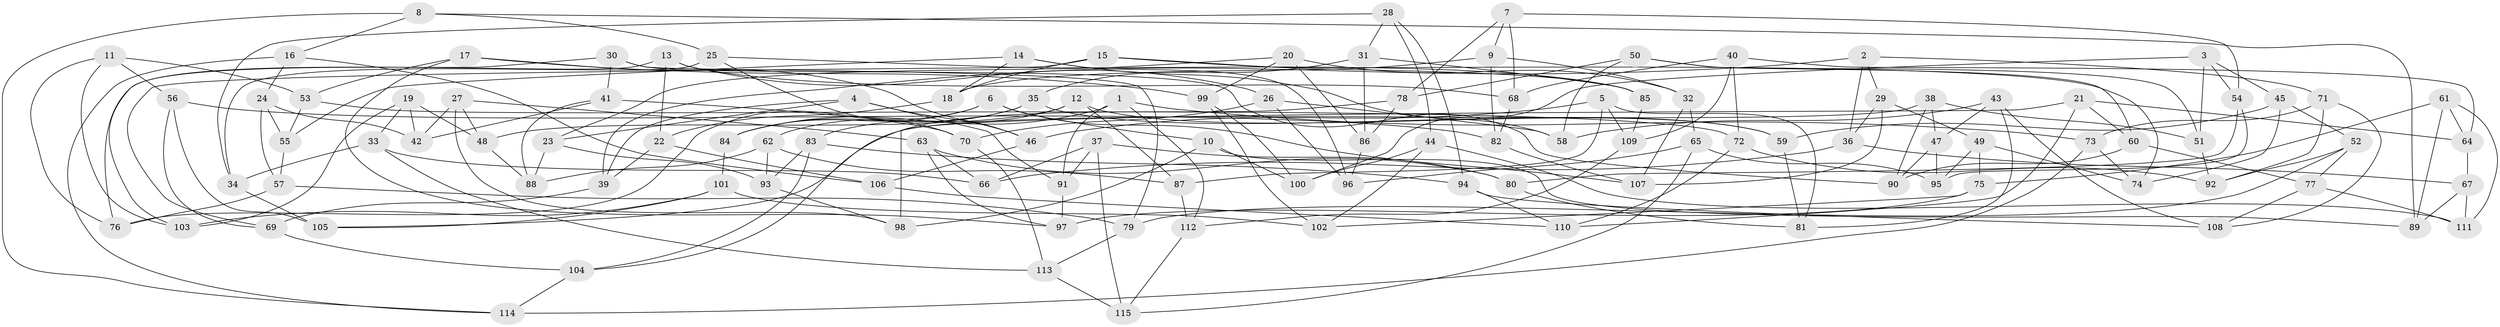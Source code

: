 // coarse degree distribution, {4: 0.375, 5: 0.08333333333333333, 6: 0.5138888888888888, 3: 0.027777777777777776}
// Generated by graph-tools (version 1.1) at 2025/24/03/03/25 07:24:24]
// undirected, 115 vertices, 230 edges
graph export_dot {
graph [start="1"]
  node [color=gray90,style=filled];
  1;
  2;
  3;
  4;
  5;
  6;
  7;
  8;
  9;
  10;
  11;
  12;
  13;
  14;
  15;
  16;
  17;
  18;
  19;
  20;
  21;
  22;
  23;
  24;
  25;
  26;
  27;
  28;
  29;
  30;
  31;
  32;
  33;
  34;
  35;
  36;
  37;
  38;
  39;
  40;
  41;
  42;
  43;
  44;
  45;
  46;
  47;
  48;
  49;
  50;
  51;
  52;
  53;
  54;
  55;
  56;
  57;
  58;
  59;
  60;
  61;
  62;
  63;
  64;
  65;
  66;
  67;
  68;
  69;
  70;
  71;
  72;
  73;
  74;
  75;
  76;
  77;
  78;
  79;
  80;
  81;
  82;
  83;
  84;
  85;
  86;
  87;
  88;
  89;
  90;
  91;
  92;
  93;
  94;
  95;
  96;
  97;
  98;
  99;
  100;
  101;
  102;
  103;
  104;
  105;
  106;
  107;
  108;
  109;
  110;
  111;
  112;
  113;
  114;
  115;
  1 -- 91;
  1 -- 112;
  1 -- 73;
  1 -- 84;
  2 -- 71;
  2 -- 36;
  2 -- 39;
  2 -- 29;
  3 -- 51;
  3 -- 45;
  3 -- 54;
  3 -- 100;
  4 -- 39;
  4 -- 23;
  4 -- 91;
  4 -- 46;
  5 -- 46;
  5 -- 109;
  5 -- 81;
  5 -- 87;
  6 -- 107;
  6 -- 76;
  6 -- 84;
  6 -- 10;
  7 -- 68;
  7 -- 54;
  7 -- 9;
  7 -- 78;
  8 -- 16;
  8 -- 25;
  8 -- 89;
  8 -- 114;
  9 -- 32;
  9 -- 18;
  9 -- 82;
  10 -- 89;
  10 -- 98;
  10 -- 100;
  11 -- 56;
  11 -- 103;
  11 -- 76;
  11 -- 53;
  12 -- 87;
  12 -- 83;
  12 -- 48;
  12 -- 59;
  13 -- 26;
  13 -- 76;
  13 -- 68;
  13 -- 22;
  14 -- 18;
  14 -- 58;
  14 -- 96;
  14 -- 55;
  15 -- 69;
  15 -- 74;
  15 -- 85;
  15 -- 18;
  16 -- 114;
  16 -- 106;
  16 -- 24;
  17 -- 99;
  17 -- 97;
  17 -- 53;
  17 -- 46;
  18 -- 22;
  19 -- 42;
  19 -- 48;
  19 -- 33;
  19 -- 103;
  20 -- 32;
  20 -- 23;
  20 -- 99;
  20 -- 86;
  21 -- 98;
  21 -- 64;
  21 -- 60;
  21 -- 110;
  22 -- 106;
  22 -- 39;
  23 -- 93;
  23 -- 88;
  24 -- 55;
  24 -- 42;
  24 -- 57;
  25 -- 70;
  25 -- 85;
  25 -- 34;
  26 -- 58;
  26 -- 70;
  26 -- 96;
  27 -- 63;
  27 -- 48;
  27 -- 98;
  27 -- 42;
  28 -- 31;
  28 -- 34;
  28 -- 94;
  28 -- 44;
  29 -- 36;
  29 -- 107;
  29 -- 49;
  30 -- 79;
  30 -- 103;
  30 -- 41;
  30 -- 90;
  31 -- 86;
  31 -- 85;
  31 -- 35;
  32 -- 107;
  32 -- 65;
  33 -- 34;
  33 -- 66;
  33 -- 113;
  34 -- 105;
  35 -- 59;
  35 -- 62;
  35 -- 84;
  36 -- 67;
  36 -- 66;
  37 -- 91;
  37 -- 115;
  37 -- 66;
  37 -- 80;
  38 -- 51;
  38 -- 47;
  38 -- 105;
  38 -- 90;
  39 -- 69;
  40 -- 109;
  40 -- 68;
  40 -- 64;
  40 -- 72;
  41 -- 42;
  41 -- 70;
  41 -- 88;
  43 -- 47;
  43 -- 108;
  43 -- 81;
  43 -- 58;
  44 -- 111;
  44 -- 100;
  44 -- 102;
  45 -- 74;
  45 -- 52;
  45 -- 59;
  46 -- 106;
  47 -- 90;
  47 -- 95;
  48 -- 88;
  49 -- 74;
  49 -- 75;
  49 -- 95;
  50 -- 51;
  50 -- 78;
  50 -- 60;
  50 -- 58;
  51 -- 92;
  52 -- 79;
  52 -- 92;
  52 -- 77;
  53 -- 72;
  53 -- 55;
  54 -- 80;
  54 -- 95;
  55 -- 57;
  56 -- 69;
  56 -- 82;
  56 -- 105;
  57 -- 76;
  57 -- 79;
  59 -- 81;
  60 -- 90;
  60 -- 77;
  61 -- 75;
  61 -- 89;
  61 -- 111;
  61 -- 64;
  62 -- 93;
  62 -- 87;
  62 -- 88;
  63 -- 80;
  63 -- 66;
  63 -- 97;
  64 -- 67;
  65 -- 96;
  65 -- 95;
  65 -- 115;
  67 -- 89;
  67 -- 111;
  68 -- 82;
  69 -- 104;
  70 -- 113;
  71 -- 73;
  71 -- 92;
  71 -- 108;
  72 -- 92;
  72 -- 110;
  73 -- 114;
  73 -- 74;
  75 -- 102;
  75 -- 97;
  77 -- 108;
  77 -- 111;
  78 -- 104;
  78 -- 86;
  79 -- 113;
  80 -- 81;
  82 -- 107;
  83 -- 104;
  83 -- 94;
  83 -- 93;
  84 -- 101;
  85 -- 109;
  86 -- 96;
  87 -- 112;
  91 -- 97;
  93 -- 98;
  94 -- 108;
  94 -- 110;
  99 -- 100;
  99 -- 102;
  101 -- 103;
  101 -- 102;
  101 -- 105;
  104 -- 114;
  106 -- 110;
  109 -- 112;
  112 -- 115;
  113 -- 115;
}
